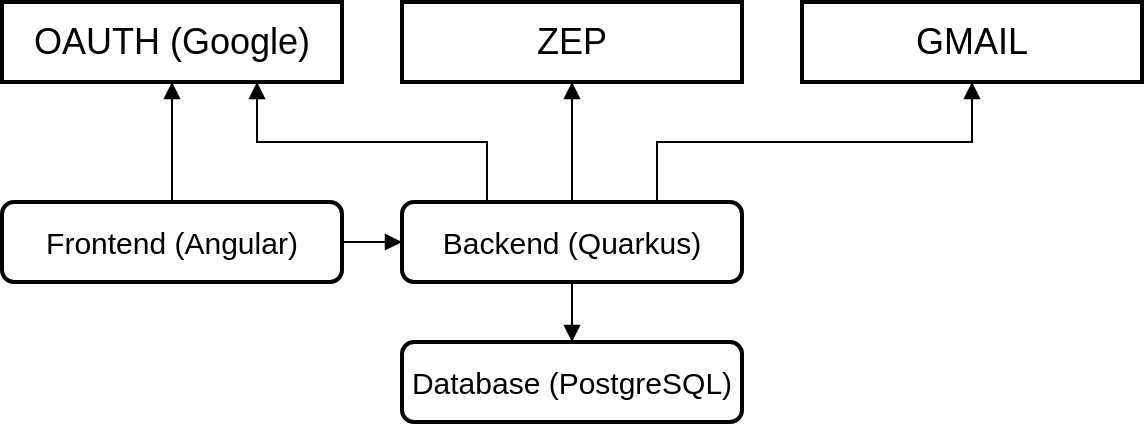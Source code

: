 <mxfile version="13.9.5" type="device"><diagram id="40SxkHy6hw6HT-KnYEJT" name="Page-1"><mxGraphModel dx="1681" dy="689" grid="1" gridSize="10" guides="1" tooltips="1" connect="1" arrows="1" fold="1" page="1" pageScale="1" pageWidth="850" pageHeight="1100" math="0" shadow="0"><root><mxCell id="0"/><mxCell id="1" parent="0"/><mxCell id="zdvz66tA1TuhFGkrHVD6-11" style="edgeStyle=orthogonalEdgeStyle;rounded=0;orthogonalLoop=1;jettySize=auto;html=1;exitX=0.25;exitY=0;exitDx=0;exitDy=0;entryX=0.75;entryY=1;entryDx=0;entryDy=0;endArrow=block;endFill=1;" edge="1" parent="1" source="zdvz66tA1TuhFGkrHVD6-1" target="zdvz66tA1TuhFGkrHVD6-4"><mxGeometry relative="1" as="geometry"><Array as="points"><mxPoint x="322" y="290"/><mxPoint x="208" y="290"/></Array></mxGeometry></mxCell><mxCell id="zdvz66tA1TuhFGkrHVD6-14" style="edgeStyle=orthogonalEdgeStyle;rounded=0;orthogonalLoop=1;jettySize=auto;html=1;entryX=0.5;entryY=0;entryDx=0;entryDy=0;endArrow=block;endFill=1;" edge="1" parent="1" source="zdvz66tA1TuhFGkrHVD6-1" target="zdvz66tA1TuhFGkrHVD6-8"><mxGeometry relative="1" as="geometry"/></mxCell><mxCell id="zdvz66tA1TuhFGkrHVD6-15" style="edgeStyle=orthogonalEdgeStyle;rounded=0;orthogonalLoop=1;jettySize=auto;html=1;exitX=0.5;exitY=0;exitDx=0;exitDy=0;entryX=0.5;entryY=1;entryDx=0;entryDy=0;endArrow=block;endFill=1;" edge="1" parent="1" source="zdvz66tA1TuhFGkrHVD6-1" target="zdvz66tA1TuhFGkrHVD6-5"><mxGeometry relative="1" as="geometry"/></mxCell><mxCell id="zdvz66tA1TuhFGkrHVD6-16" style="edgeStyle=orthogonalEdgeStyle;rounded=0;orthogonalLoop=1;jettySize=auto;html=1;exitX=0.75;exitY=0;exitDx=0;exitDy=0;endArrow=block;endFill=1;" edge="1" parent="1" source="zdvz66tA1TuhFGkrHVD6-1" target="zdvz66tA1TuhFGkrHVD6-6"><mxGeometry relative="1" as="geometry"><Array as="points"><mxPoint x="408" y="290"/><mxPoint x="565" y="290"/></Array></mxGeometry></mxCell><mxCell id="zdvz66tA1TuhFGkrHVD6-1" value="&lt;font style=&quot;font-size: 15px&quot;&gt;Backend (Quarkus)&lt;/font&gt;" style="rounded=1;whiteSpace=wrap;html=1;fontSize=18;align=center;strokeWidth=2;" vertex="1" parent="1"><mxGeometry x="280" y="320" width="170" height="40" as="geometry"/></mxCell><mxCell id="zdvz66tA1TuhFGkrHVD6-4" value="OAUTH (Google)" style="rounded=0;whiteSpace=wrap;html=1;fontSize=18;strokeWidth=2;fontStyle=0" vertex="1" parent="1"><mxGeometry x="80" y="220" width="170" height="40" as="geometry"/></mxCell><mxCell id="zdvz66tA1TuhFGkrHVD6-5" value="ZEP" style="rounded=0;whiteSpace=wrap;html=1;fontSize=18;strokeWidth=2;fontStyle=0" vertex="1" parent="1"><mxGeometry x="280" y="220" width="170" height="40" as="geometry"/></mxCell><mxCell id="zdvz66tA1TuhFGkrHVD6-6" value="GMAIL" style="rounded=0;whiteSpace=wrap;html=1;fontSize=18;strokeWidth=2;fontStyle=0" vertex="1" parent="1"><mxGeometry x="480" y="220" width="170" height="40" as="geometry"/></mxCell><mxCell id="zdvz66tA1TuhFGkrHVD6-9" style="edgeStyle=orthogonalEdgeStyle;rounded=0;orthogonalLoop=1;jettySize=auto;html=1;entryX=0.5;entryY=1;entryDx=0;entryDy=0;endArrow=block;endFill=1;" edge="1" parent="1" source="zdvz66tA1TuhFGkrHVD6-7" target="zdvz66tA1TuhFGkrHVD6-4"><mxGeometry relative="1" as="geometry"/></mxCell><mxCell id="zdvz66tA1TuhFGkrHVD6-13" style="edgeStyle=orthogonalEdgeStyle;rounded=0;orthogonalLoop=1;jettySize=auto;html=1;exitX=1;exitY=0.5;exitDx=0;exitDy=0;entryX=0;entryY=0.5;entryDx=0;entryDy=0;endArrow=block;endFill=1;" edge="1" parent="1" source="zdvz66tA1TuhFGkrHVD6-7" target="zdvz66tA1TuhFGkrHVD6-1"><mxGeometry relative="1" as="geometry"><Array as="points"><mxPoint x="260" y="340"/><mxPoint x="260" y="340"/></Array></mxGeometry></mxCell><mxCell id="zdvz66tA1TuhFGkrHVD6-7" value="&lt;font style=&quot;font-size: 15px&quot;&gt;Frontend (Angular)&lt;/font&gt;" style="rounded=1;whiteSpace=wrap;html=1;fontSize=18;align=center;strokeWidth=2;" vertex="1" parent="1"><mxGeometry x="80" y="320" width="170" height="40" as="geometry"/></mxCell><mxCell id="zdvz66tA1TuhFGkrHVD6-8" value="&lt;font style=&quot;font-size: 15px&quot;&gt;Database (PostgreSQL)&lt;/font&gt;" style="rounded=1;whiteSpace=wrap;html=1;fontSize=18;align=center;strokeWidth=2;" vertex="1" parent="1"><mxGeometry x="280" y="390" width="170" height="40" as="geometry"/></mxCell></root></mxGraphModel></diagram></mxfile>